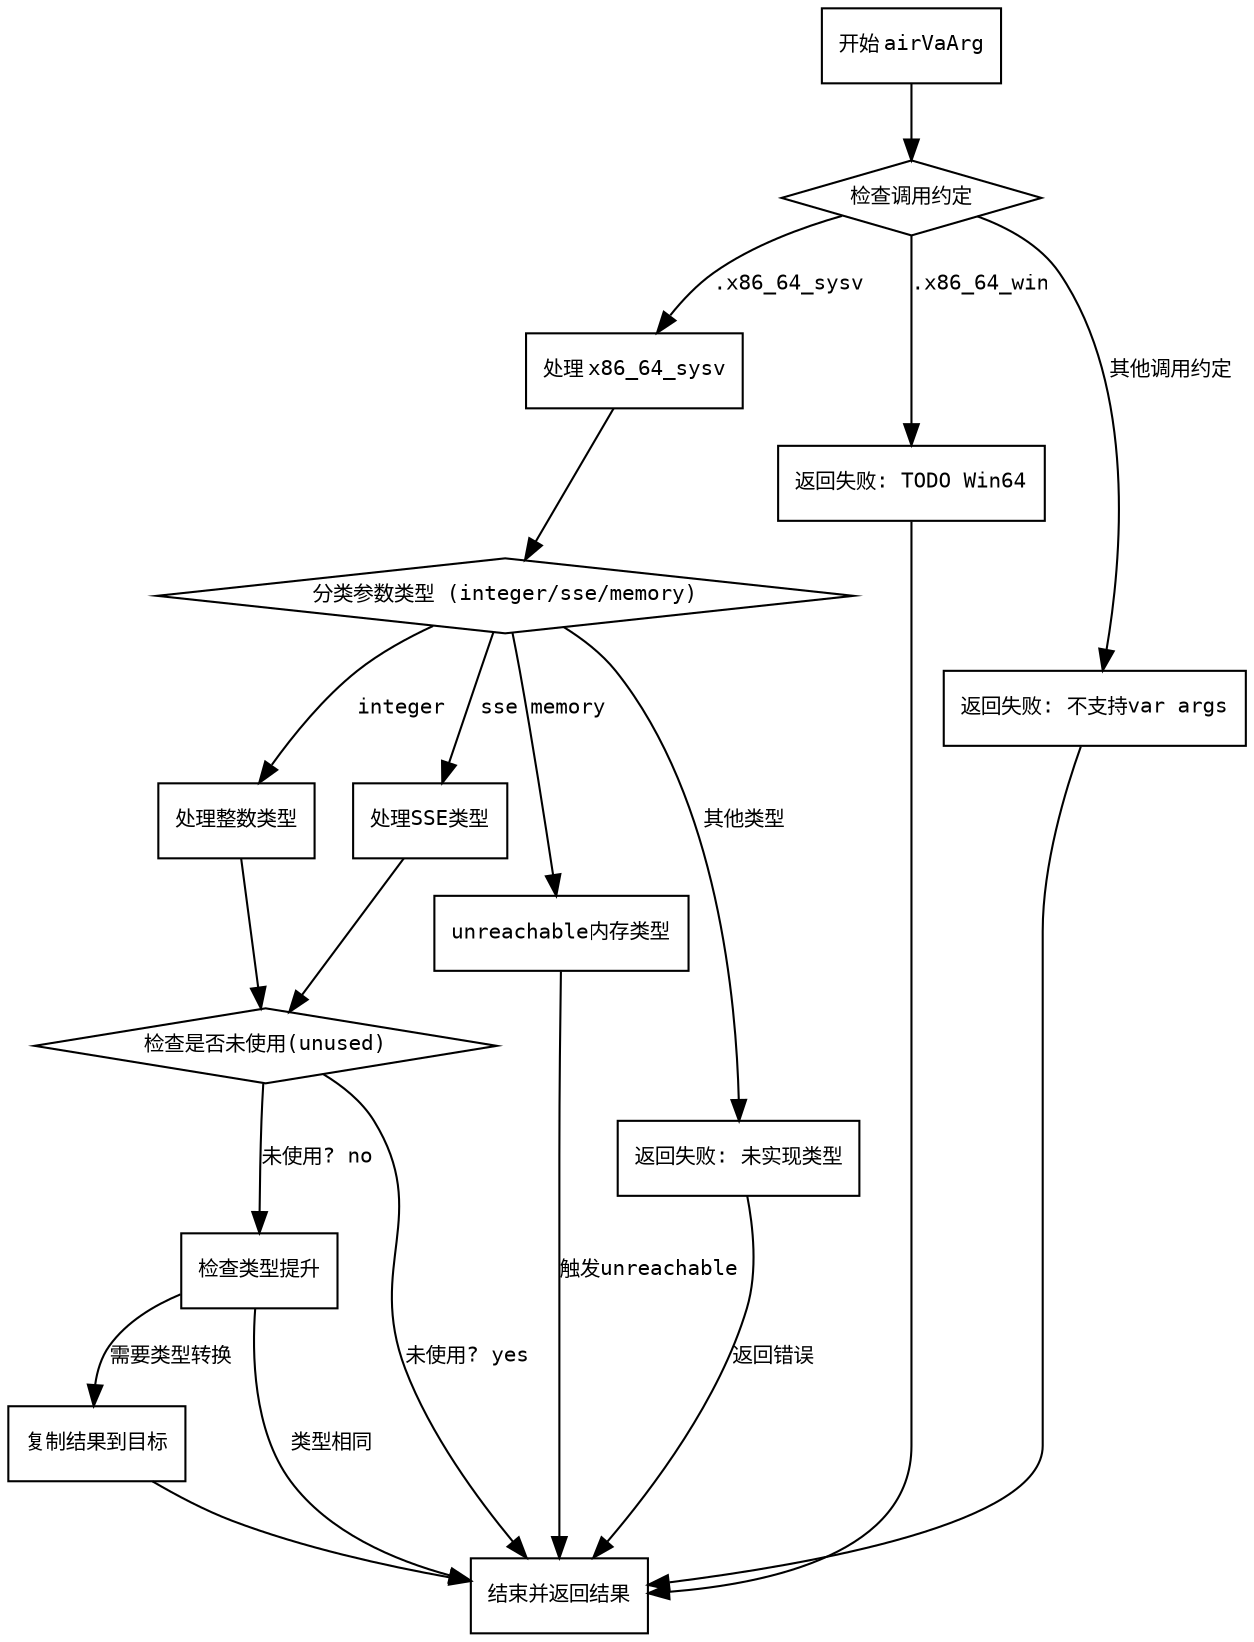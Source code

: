 
digraph airVaArg {
    node [shape=rectangle, fontname="Courier", fontsize=10];
    edge [fontname="Courier", fontsize=10];

    start [label="开始 airVaArg"];
    check_cc [label="检查调用约定", shape=diamond];
    sysv_case [label="处理 x86_64_sysv"];
    win_case [label="返回失败: TODO Win64"];
    other_cc [label="返回失败: 不支持var args"];
    classify_type [label="分类参数类型 (integer/sse/memory)", shape=diamond];
    handle_integer [label="处理整数类型"];
    handle_sse [label="处理SSE类型"];
    handle_memory [label="unreachable内存类型"];
    other_type [label="返回失败: 未实现类型"];
    unused_check [label="检查是否未使用(unused)", shape=diamond];
    promote_check [label="检查类型提升"];
    copy_result [label="复制结果到目标"];
    finish [label="结束并返回结果"];

    start -> check_cc;
    check_cc -> sysv_case [label=".x86_64_sysv"];
    check_cc -> win_case [label=".x86_64_win"];
    check_cc -> other_cc [label="其他调用约定"];

    sysv_case -> classify_type;
    classify_type -> handle_integer [label="integer"];
    classify_type -> handle_sse [label="sse"];
    classify_type -> handle_memory [label="memory"];
    classify_type -> other_type [label="其他类型"];

    handle_integer -> unused_check;
    handle_sse -> unused_check;
    handle_memory -> finish [label="触发unreachable"];
    other_type -> finish [label="返回错误"];

    unused_check -> promote_check [label="未使用? no"];
    unused_check -> finish [label="未使用? yes"];

    promote_check -> copy_result [label="需要类型转换"];
    promote_check -> finish [label="类型相同"];

    copy_result -> finish;

    win_case -> finish;
    other_cc -> finish;
}

